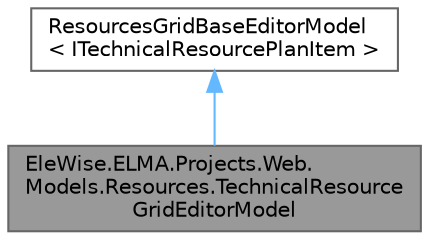 digraph "EleWise.ELMA.Projects.Web.Models.Resources.TechnicalResourceGridEditorModel"
{
 // LATEX_PDF_SIZE
  bgcolor="transparent";
  edge [fontname=Helvetica,fontsize=10,labelfontname=Helvetica,labelfontsize=10];
  node [fontname=Helvetica,fontsize=10,shape=box,height=0.2,width=0.4];
  Node1 [id="Node000001",label="EleWise.ELMA.Projects.Web.\lModels.Resources.TechnicalResource\lGridEditorModel",height=0.2,width=0.4,color="gray40", fillcolor="grey60", style="filled", fontcolor="black",tooltip=" "];
  Node2 -> Node1 [id="edge1_Node000001_Node000002",dir="back",color="steelblue1",style="solid",tooltip=" "];
  Node2 [id="Node000002",label="ResourcesGridBaseEditorModel\l\< ITechnicalResourcePlanItem \>",height=0.2,width=0.4,color="gray40", fillcolor="white", style="filled",URL="$class_ele_wise_1_1_e_l_m_a_1_1_projects_1_1_web_1_1_models_1_1_resources_1_1_resources_grid_base_editor_model.html",tooltip=" "];
}
